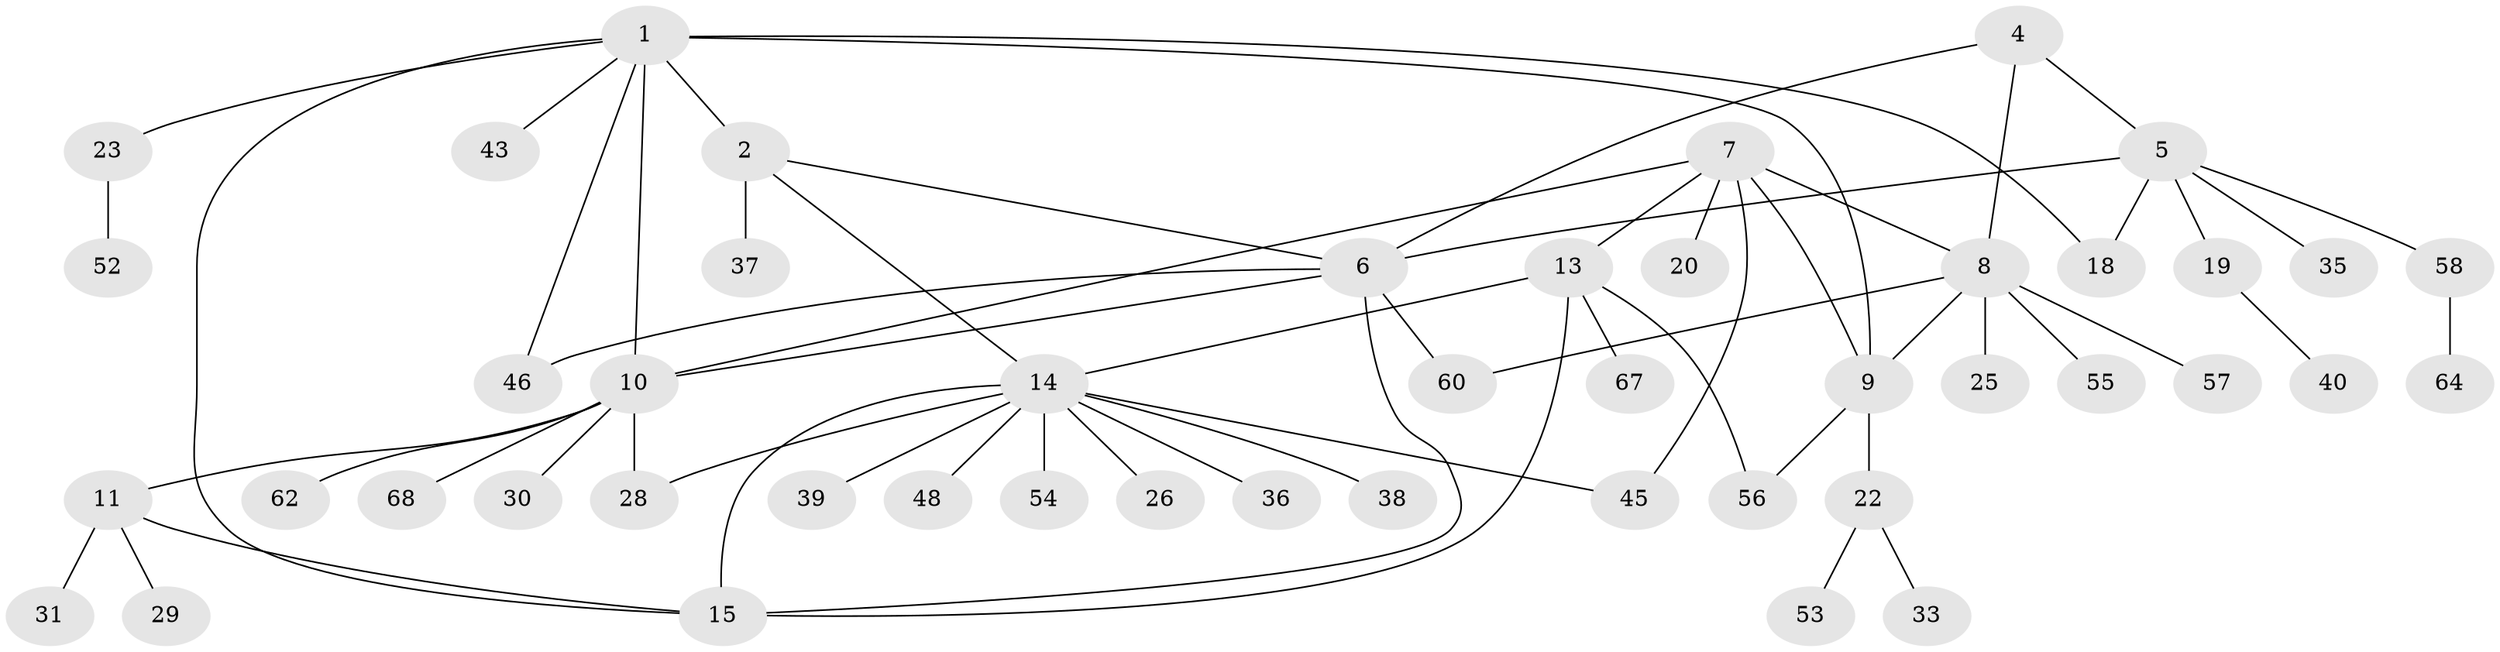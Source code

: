// Generated by graph-tools (version 1.1) at 2025/24/03/03/25 07:24:17]
// undirected, 47 vertices, 62 edges
graph export_dot {
graph [start="1"]
  node [color=gray90,style=filled];
  1 [super="+17"];
  2 [super="+3"];
  4 [super="+65"];
  5 [super="+44"];
  6 [super="+32"];
  7 [super="+16"];
  8 [super="+42"];
  9 [super="+63"];
  10 [super="+41"];
  11 [super="+12"];
  13 [super="+49"];
  14 [super="+47"];
  15 [super="+27"];
  18;
  19 [super="+21"];
  20;
  22 [super="+24"];
  23 [super="+50"];
  25;
  26;
  28 [super="+34"];
  29;
  30 [super="+59"];
  31;
  33;
  35;
  36;
  37;
  38;
  39;
  40;
  43 [super="+51"];
  45;
  46 [super="+61"];
  48;
  52;
  53 [super="+69"];
  54;
  55;
  56 [super="+66"];
  57;
  58;
  60;
  62;
  64 [super="+70"];
  67;
  68;
  1 -- 2 [weight=2];
  1 -- 9;
  1 -- 10;
  1 -- 18;
  1 -- 23;
  1 -- 43;
  1 -- 46;
  1 -- 15;
  2 -- 14;
  2 -- 37;
  2 -- 6;
  4 -- 5;
  4 -- 6;
  4 -- 8;
  5 -- 6;
  5 -- 18;
  5 -- 19;
  5 -- 35;
  5 -- 58;
  6 -- 10;
  6 -- 15;
  6 -- 60;
  6 -- 46;
  7 -- 8;
  7 -- 9;
  7 -- 10;
  7 -- 13;
  7 -- 20;
  7 -- 45;
  8 -- 9;
  8 -- 25;
  8 -- 57;
  8 -- 60;
  8 -- 55;
  9 -- 22;
  9 -- 56;
  10 -- 11 [weight=2];
  10 -- 28;
  10 -- 30;
  10 -- 68;
  10 -- 62;
  11 -- 15;
  11 -- 29;
  11 -- 31;
  13 -- 14;
  13 -- 15;
  13 -- 56;
  13 -- 67;
  14 -- 15;
  14 -- 26;
  14 -- 28;
  14 -- 36;
  14 -- 38;
  14 -- 39;
  14 -- 45;
  14 -- 48;
  14 -- 54;
  19 -- 40;
  22 -- 33;
  22 -- 53;
  23 -- 52;
  58 -- 64;
}
